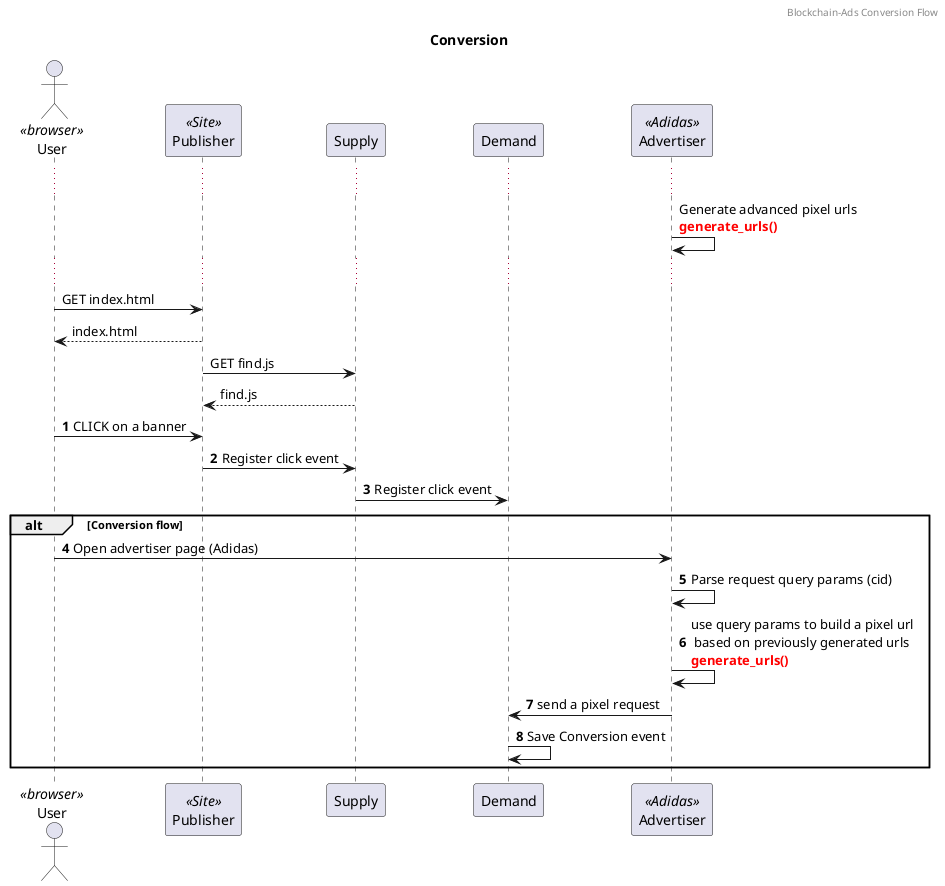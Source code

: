 @startuml

header Blockchain-Ads Conversion Flow
title Conversion

actor User << browser >>
participant Publisher << Site >>
participant Supply
participant Demand
participant Advertiser << Adidas >>

...
Advertiser -> Advertiser: Generate advanced pixel urls \n<font color=red><b>generate_urls()
...

User -> Publisher: GET index.html
User <-- Publisher: index.html

Publisher -> Supply: GET find.js
Publisher <-- Supply: find.js


autonumber
User -> Publisher: CLICK on a banner

Publisher -> Supply: Register click event
Supply -> Demand: Register click event


alt Conversion flow
User -> Advertiser: Open advertiser page (Adidas)

Advertiser -> Advertiser: Parse request query params (cid)
Advertiser -> Advertiser: use query params to build a pixel url \n based on previously generated urls\n<font color=red><b>generate_urls()
Advertiser -> Demand: send a pixel request

Demand -> Demand: Save Conversion event
end
@enduml
